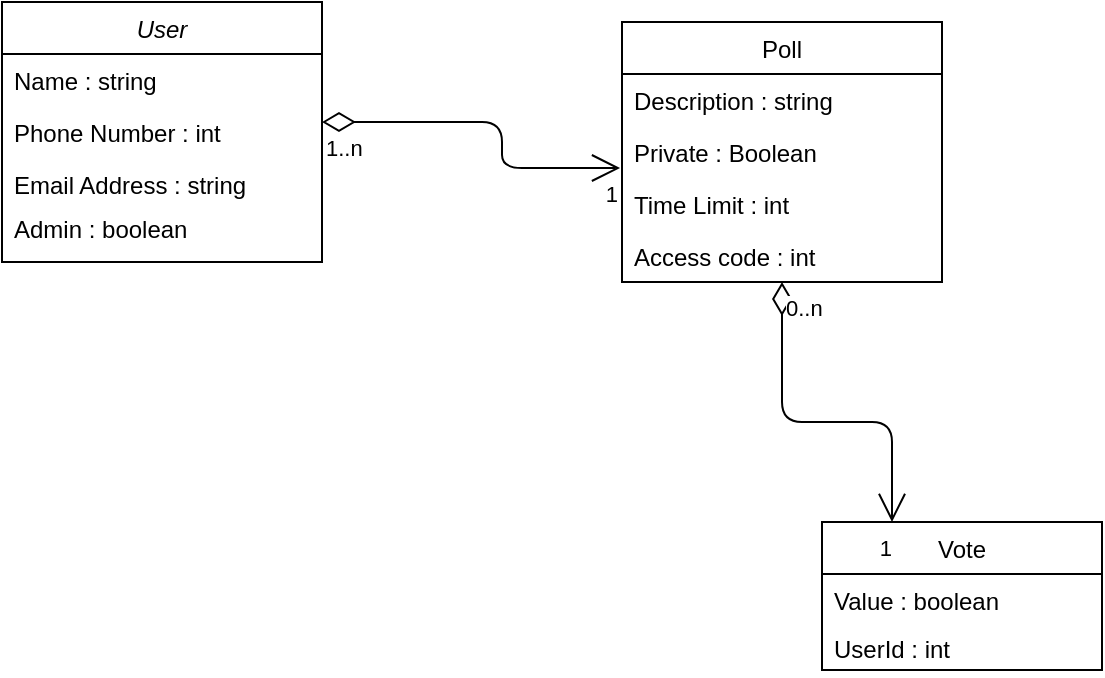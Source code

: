 <mxfile version="13.6.9" type="github">
  <diagram id="C5RBs43oDa-KdzZeNtuy" name="Page-1">
    <mxGraphModel dx="1186" dy="722" grid="1" gridSize="10" guides="1" tooltips="1" connect="1" arrows="1" fold="1" page="1" pageScale="1" pageWidth="827" pageHeight="1169" math="0" shadow="0">
      <root>
        <mxCell id="WIyWlLk6GJQsqaUBKTNV-0" />
        <mxCell id="WIyWlLk6GJQsqaUBKTNV-1" parent="WIyWlLk6GJQsqaUBKTNV-0" />
        <mxCell id="oB9n6B82O5-6xETH8oqq-6" value="" style="endArrow=open;html=1;endSize=12;startArrow=diamondThin;startSize=14;startFill=0;edgeStyle=orthogonalEdgeStyle;entryX=0.25;entryY=0;entryDx=0;entryDy=0;exitX=0.5;exitY=1;exitDx=0;exitDy=0;" parent="WIyWlLk6GJQsqaUBKTNV-1" source="zkfFHV4jXpPFQw0GAbJ--17" target="oB9n6B82O5-6xETH8oqq-0" edge="1">
          <mxGeometry relative="1" as="geometry">
            <mxPoint x="590" y="300" as="sourcePoint" />
            <mxPoint x="720" y="190" as="targetPoint" />
            <Array as="points">
              <mxPoint x="460" y="250" />
              <mxPoint x="515" y="250" />
            </Array>
          </mxGeometry>
        </mxCell>
        <mxCell id="oB9n6B82O5-6xETH8oqq-7" value="0..n" style="edgeLabel;resizable=0;html=1;align=left;verticalAlign=top;" parent="oB9n6B82O5-6xETH8oqq-6" connectable="0" vertex="1">
          <mxGeometry x="-1" relative="1" as="geometry" />
        </mxCell>
        <mxCell id="oB9n6B82O5-6xETH8oqq-8" value="1" style="edgeLabel;resizable=0;html=1;align=right;verticalAlign=top;" parent="oB9n6B82O5-6xETH8oqq-6" connectable="0" vertex="1">
          <mxGeometry x="1" relative="1" as="geometry" />
        </mxCell>
        <mxCell id="oB9n6B82O5-6xETH8oqq-9" value="" style="endArrow=open;html=1;endSize=12;startArrow=diamondThin;startSize=14;startFill=0;edgeStyle=orthogonalEdgeStyle;entryX=-0.006;entryY=0.808;entryDx=0;entryDy=0;entryPerimeter=0;" parent="WIyWlLk6GJQsqaUBKTNV-1" edge="1">
          <mxGeometry relative="1" as="geometry">
            <mxPoint x="230" y="100" as="sourcePoint" />
            <mxPoint x="379.04" y="123.008" as="targetPoint" />
            <Array as="points">
              <mxPoint x="320" y="100" />
              <mxPoint x="320" y="123" />
            </Array>
          </mxGeometry>
        </mxCell>
        <mxCell id="oB9n6B82O5-6xETH8oqq-10" value="1..n" style="edgeLabel;resizable=0;html=1;align=left;verticalAlign=top;" parent="oB9n6B82O5-6xETH8oqq-9" connectable="0" vertex="1">
          <mxGeometry x="-1" relative="1" as="geometry" />
        </mxCell>
        <mxCell id="oB9n6B82O5-6xETH8oqq-11" value="1" style="edgeLabel;resizable=0;html=1;align=right;verticalAlign=top;" parent="oB9n6B82O5-6xETH8oqq-9" connectable="0" vertex="1">
          <mxGeometry x="1" relative="1" as="geometry" />
        </mxCell>
        <mxCell id="zkfFHV4jXpPFQw0GAbJ--17" value="Poll" style="swimlane;fontStyle=0;align=center;verticalAlign=top;childLayout=stackLayout;horizontal=1;startSize=26;horizontalStack=0;resizeParent=1;resizeLast=0;collapsible=1;marginBottom=0;rounded=0;shadow=0;strokeWidth=1;" parent="WIyWlLk6GJQsqaUBKTNV-1" vertex="1">
          <mxGeometry x="380" y="50" width="160" height="130" as="geometry">
            <mxRectangle x="550" y="140" width="160" height="26" as="alternateBounds" />
          </mxGeometry>
        </mxCell>
        <mxCell id="oB9n6B82O5-6xETH8oqq-13" value="Description : string" style="text;align=left;verticalAlign=top;spacingLeft=4;spacingRight=4;overflow=hidden;rotatable=0;points=[[0,0.5],[1,0.5]];portConstraint=eastwest;" parent="zkfFHV4jXpPFQw0GAbJ--17" vertex="1">
          <mxGeometry y="26" width="160" height="26" as="geometry" />
        </mxCell>
        <mxCell id="oB9n6B82O5-6xETH8oqq-12" value="Private : Boolean" style="text;align=left;verticalAlign=top;spacingLeft=4;spacingRight=4;overflow=hidden;rotatable=0;points=[[0,0.5],[1,0.5]];portConstraint=eastwest;" parent="zkfFHV4jXpPFQw0GAbJ--17" vertex="1">
          <mxGeometry y="52" width="160" height="26" as="geometry" />
        </mxCell>
        <mxCell id="oB9n6B82O5-6xETH8oqq-15" value="Time Limit : int&#xa;" style="text;align=left;verticalAlign=top;spacingLeft=4;spacingRight=4;overflow=hidden;rotatable=0;points=[[0,0.5],[1,0.5]];portConstraint=eastwest;" parent="zkfFHV4jXpPFQw0GAbJ--17" vertex="1">
          <mxGeometry y="78" width="160" height="26" as="geometry" />
        </mxCell>
        <mxCell id="oB9n6B82O5-6xETH8oqq-17" value="Access code : int" style="text;align=left;verticalAlign=top;spacingLeft=4;spacingRight=4;overflow=hidden;rotatable=0;points=[[0,0.5],[1,0.5]];portConstraint=eastwest;" parent="zkfFHV4jXpPFQw0GAbJ--17" vertex="1">
          <mxGeometry y="104" width="160" height="26" as="geometry" />
        </mxCell>
        <mxCell id="oB9n6B82O5-6xETH8oqq-0" value="Vote" style="swimlane;fontStyle=0;childLayout=stackLayout;horizontal=1;startSize=26;fillColor=none;horizontalStack=0;resizeParent=1;resizeParentMax=0;resizeLast=0;collapsible=1;marginBottom=0;" parent="WIyWlLk6GJQsqaUBKTNV-1" vertex="1">
          <mxGeometry x="480" y="300" width="140" height="74" as="geometry" />
        </mxCell>
        <mxCell id="hXLZhd4-AniMYX_J1uz3-0" value="Value : boolean" style="text;strokeColor=none;fillColor=none;align=left;verticalAlign=top;spacingLeft=4;spacingRight=4;overflow=hidden;rotatable=0;points=[[0,0.5],[1,0.5]];portConstraint=eastwest;" parent="oB9n6B82O5-6xETH8oqq-0" vertex="1">
          <mxGeometry y="26" width="140" height="24" as="geometry" />
        </mxCell>
        <mxCell id="R3ezPP2C-Xc0fr7jMl81-0" value="UserId : int" style="text;strokeColor=none;fillColor=none;align=left;verticalAlign=top;spacingLeft=4;spacingRight=4;overflow=hidden;rotatable=0;points=[[0,0.5],[1,0.5]];portConstraint=eastwest;" parent="oB9n6B82O5-6xETH8oqq-0" vertex="1">
          <mxGeometry y="50" width="140" height="24" as="geometry" />
        </mxCell>
        <mxCell id="zkfFHV4jXpPFQw0GAbJ--0" value="User" style="swimlane;fontStyle=2;align=center;verticalAlign=top;childLayout=stackLayout;horizontal=1;startSize=26;horizontalStack=0;resizeParent=1;resizeLast=0;collapsible=1;marginBottom=0;rounded=0;shadow=0;strokeWidth=1;" parent="WIyWlLk6GJQsqaUBKTNV-1" vertex="1">
          <mxGeometry x="70" y="40" width="160" height="130" as="geometry">
            <mxRectangle x="230" y="140" width="160" height="26" as="alternateBounds" />
          </mxGeometry>
        </mxCell>
        <mxCell id="zkfFHV4jXpPFQw0GAbJ--1" value="Name : string" style="text;align=left;verticalAlign=top;spacingLeft=4;spacingRight=4;overflow=hidden;rotatable=0;points=[[0,0.5],[1,0.5]];portConstraint=eastwest;" parent="zkfFHV4jXpPFQw0GAbJ--0" vertex="1">
          <mxGeometry y="26" width="160" height="26" as="geometry" />
        </mxCell>
        <mxCell id="zkfFHV4jXpPFQw0GAbJ--2" value="Phone Number : int" style="text;align=left;verticalAlign=top;spacingLeft=4;spacingRight=4;overflow=hidden;rotatable=0;points=[[0,0.5],[1,0.5]];portConstraint=eastwest;rounded=0;shadow=0;html=0;" parent="zkfFHV4jXpPFQw0GAbJ--0" vertex="1">
          <mxGeometry y="52" width="160" height="26" as="geometry" />
        </mxCell>
        <mxCell id="zkfFHV4jXpPFQw0GAbJ--3" value="Email Address : string" style="text;align=left;verticalAlign=top;spacingLeft=4;spacingRight=4;overflow=hidden;rotatable=0;points=[[0,0.5],[1,0.5]];portConstraint=eastwest;rounded=0;shadow=0;html=0;" parent="zkfFHV4jXpPFQw0GAbJ--0" vertex="1">
          <mxGeometry y="78" width="160" height="22" as="geometry" />
        </mxCell>
        <mxCell id="oB9n6B82O5-6xETH8oqq-14" value="Admin : boolean" style="text;align=left;verticalAlign=top;spacingLeft=4;spacingRight=4;overflow=hidden;rotatable=0;points=[[0,0.5],[1,0.5]];portConstraint=eastwest;rounded=0;shadow=0;html=0;" parent="zkfFHV4jXpPFQw0GAbJ--0" vertex="1">
          <mxGeometry y="100" width="160" height="22" as="geometry" />
        </mxCell>
      </root>
    </mxGraphModel>
  </diagram>
</mxfile>

